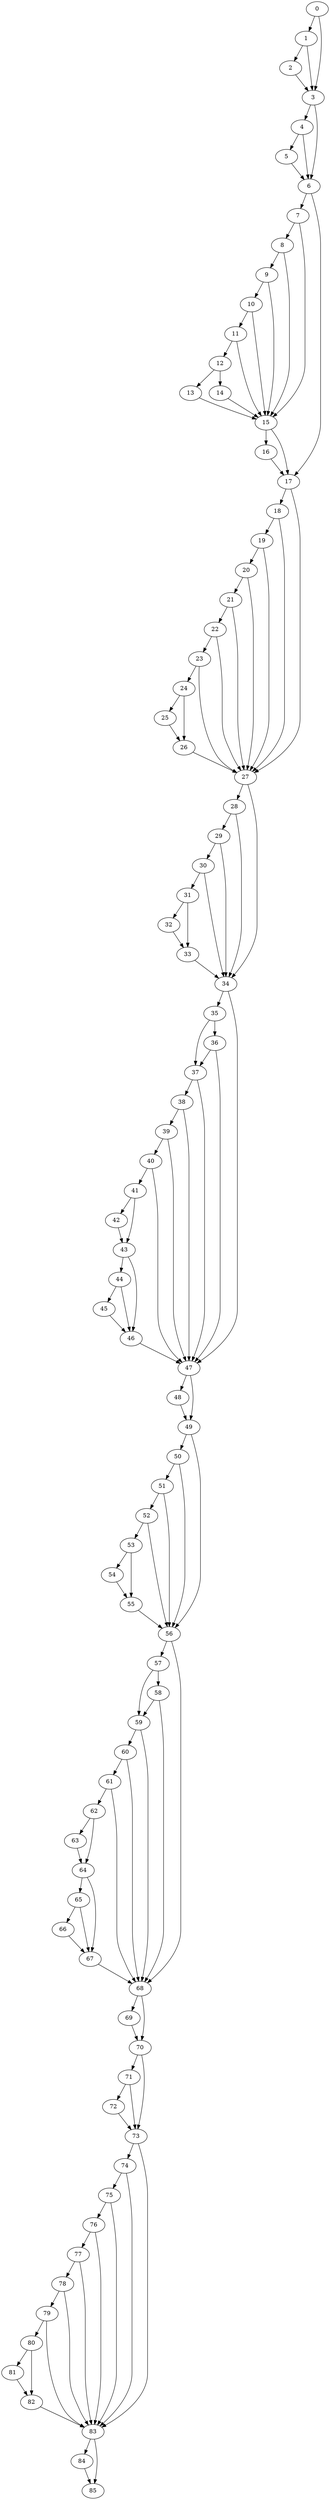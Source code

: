 digraph {
	0
	1
	2
	3
	4
	5
	6
	7
	8
	9
	10
	11
	12
	13
	14
	15
	16
	17
	18
	19
	20
	21
	22
	23
	24
	25
	26
	27
	28
	29
	30
	31
	32
	33
	34
	35
	36
	37
	38
	39
	40
	41
	42
	43
	44
	45
	46
	47
	48
	49
	50
	51
	52
	53
	54
	55
	56
	57
	58
	59
	60
	61
	62
	63
	64
	65
	66
	67
	68
	69
	70
	71
	72
	73
	74
	75
	76
	77
	78
	79
	80
	81
	82
	83
	84
	85
	56 -> 57
	76 -> 77
	4 -> 5
	6 -> 17
	15 -> 17
	16 -> 17
	44 -> 45
	64 -> 67
	65 -> 67
	66 -> 67
	12 -> 14
	30 -> 31
	65 -> 66
	47 -> 48
	53 -> 54
	57 -> 58
	56 -> 68
	58 -> 68
	59 -> 68
	60 -> 68
	61 -> 68
	67 -> 68
	71 -> 72
	6 -> 7
	41 -> 42
	41 -> 43
	42 -> 43
	78 -> 79
	83 -> 85
	84 -> 85
	24 -> 26
	25 -> 26
	38 -> 39
	51 -> 52
	59 -> 60
	74 -> 75
	5 -> 6
	3 -> 6
	4 -> 6
	11 -> 12
	19 -> 20
	9 -> 10
	49 -> 56
	50 -> 56
	51 -> 56
	52 -> 56
	55 -> 56
	52 -> 53
	7 -> 8
	12 -> 13
	34 -> 35
	80 -> 82
	81 -> 82
	76 -> 83
	77 -> 83
	78 -> 83
	79 -> 83
	82 -> 83
	73 -> 83
	74 -> 83
	75 -> 83
	0 -> 1
	8 -> 9
	29 -> 30
	37 -> 38
	47 -> 49
	48 -> 49
	61 -> 62
	62 -> 63
	14 -> 15
	7 -> 15
	8 -> 15
	9 -> 15
	10 -> 15
	11 -> 15
	13 -> 15
	20 -> 21
	32 -> 33
	31 -> 33
	45 -> 46
	43 -> 46
	44 -> 46
	75 -> 76
	80 -> 81
	27 -> 28
	28 -> 29
	31 -> 32
	68 -> 69
	83 -> 84
	24 -> 25
	43 -> 44
	49 -> 50
	0 -> 3
	1 -> 3
	2 -> 3
	39 -> 40
	46 -> 47
	34 -> 47
	36 -> 47
	37 -> 47
	38 -> 47
	39 -> 47
	40 -> 47
	53 -> 55
	54 -> 55
	63 -> 64
	62 -> 64
	64 -> 65
	68 -> 70
	69 -> 70
	3 -> 4
	22 -> 23
	23 -> 24
	73 -> 74
	79 -> 80
	18 -> 27
	19 -> 27
	20 -> 27
	21 -> 27
	22 -> 27
	23 -> 27
	26 -> 27
	17 -> 27
	35 -> 37
	36 -> 37
	40 -> 41
	70 -> 73
	71 -> 73
	72 -> 73
	1 -> 2
	17 -> 18
	35 -> 36
	58 -> 59
	57 -> 59
	10 -> 11
	30 -> 34
	33 -> 34
	27 -> 34
	28 -> 34
	29 -> 34
	50 -> 51
	60 -> 61
	70 -> 71
	77 -> 78
	15 -> 16
	18 -> 19
	21 -> 22
}
